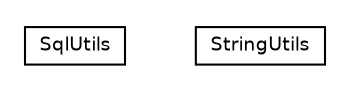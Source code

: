#!/usr/local/bin/dot
#
# Class diagram 
# Generated by UMLGraph version R5_6 (http://www.umlgraph.org/)
#

digraph G {
	edge [fontname="Helvetica",fontsize=10,labelfontname="Helvetica",labelfontsize=10];
	node [fontname="Helvetica",fontsize=10,shape=plaintext];
	nodesep=0.25;
	ranksep=0.5;
	// net.ljcomputing.SqlUtils
	c0 [label=<<table title="net.ljcomputing.SqlUtils" border="0" cellborder="1" cellspacing="0" cellpadding="2" port="p" href="./SqlUtils.html">
		<tr><td><table border="0" cellspacing="0" cellpadding="1">
<tr><td align="center" balign="center"> SqlUtils </td></tr>
		</table></td></tr>
		</table>>, URL="./SqlUtils.html", fontname="Helvetica", fontcolor="black", fontsize=9.0];
	// net.ljcomputing.StringUtils
	c1 [label=<<table title="net.ljcomputing.StringUtils" border="0" cellborder="1" cellspacing="0" cellpadding="2" port="p" href="./StringUtils.html">
		<tr><td><table border="0" cellspacing="0" cellpadding="1">
<tr><td align="center" balign="center"> StringUtils </td></tr>
		</table></td></tr>
		</table>>, URL="./StringUtils.html", fontname="Helvetica", fontcolor="black", fontsize=9.0];
}

